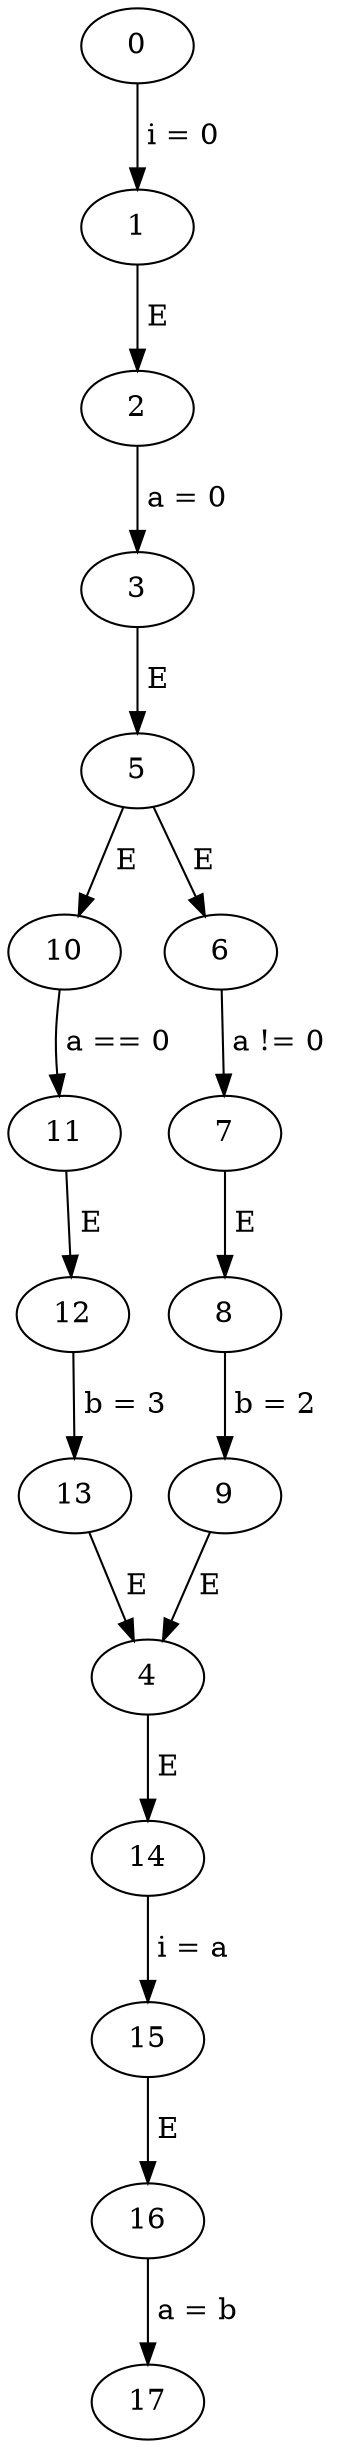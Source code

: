 // if
digraph {
	8 -> 9 [label=" b = 2 "]
	10 -> 11 [label=" a == 0 "]
	5 -> 10 [label=" E "]
	16 -> 17 [label=" a = b "]
	0 -> 1 [label=" i = 0 "]
	2 -> 3 [label=" a = 0 "]
	15 -> 16 [label=" E "]
	12 -> 13 [label=" b = 3 "]
	11 -> 12 [label=" E "]
	9 -> 4 [label=" E "]
	4 -> 14 [label=" E "]
	13 -> 4 [label=" E "]
	7 -> 8 [label=" E "]
	6 -> 7 [label=" a != 0 "]
	1 -> 2 [label=" E "]
	3 -> 5 [label=" E "]
	14 -> 15 [label=" i = a "]
	5 -> 6 [label=" E "]
}
